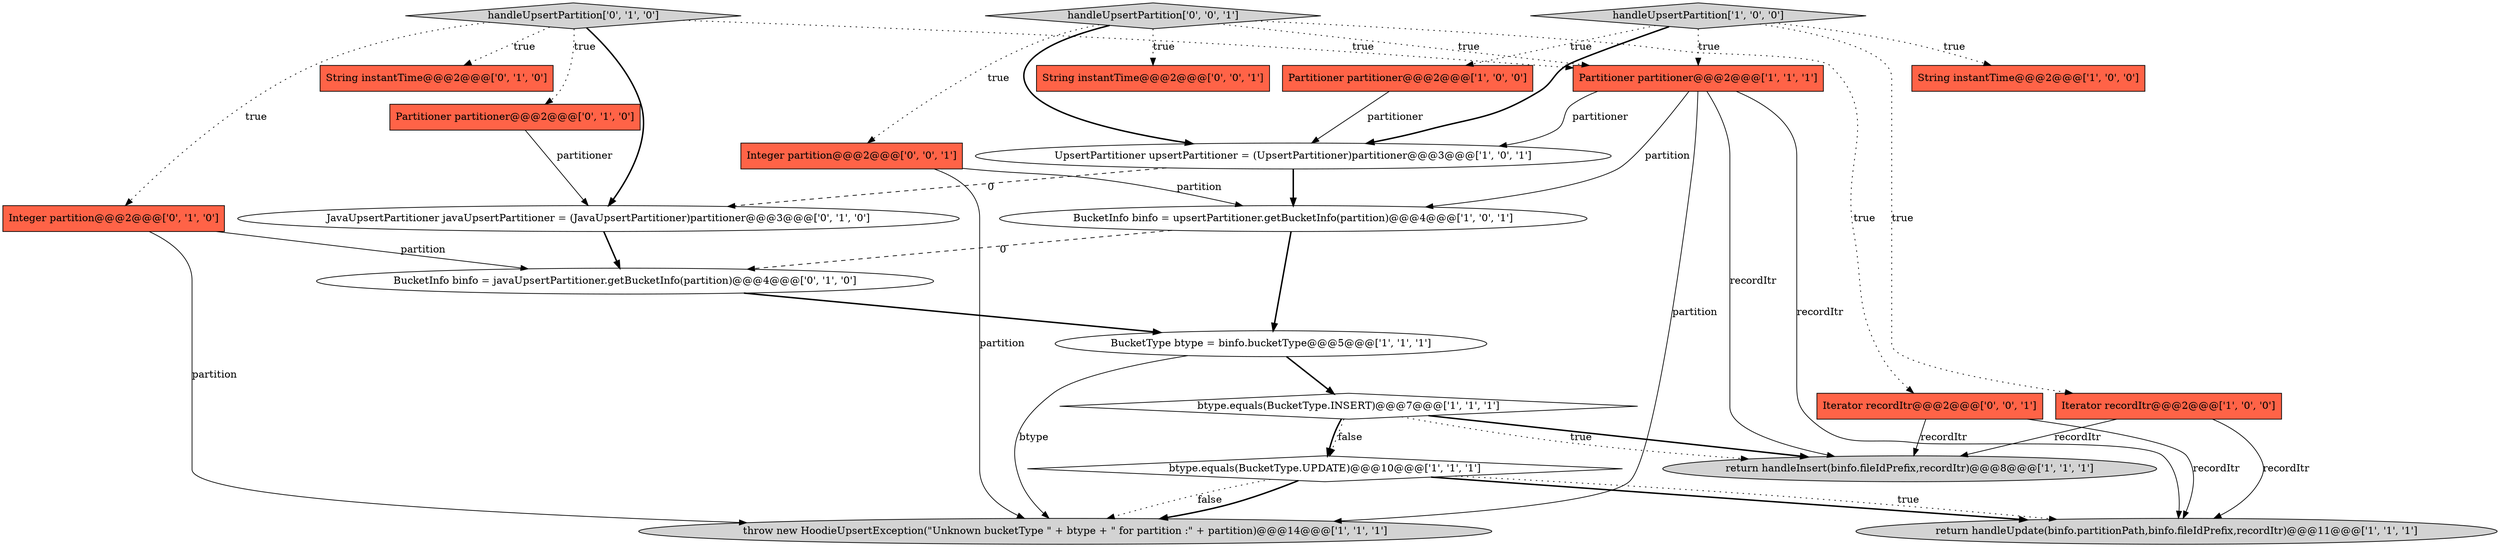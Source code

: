 digraph {
10 [style = filled, label = "BucketInfo binfo = upsertPartitioner.getBucketInfo(partition)@@@4@@@['1', '0', '1']", fillcolor = white, shape = ellipse image = "AAA0AAABBB1BBB"];
21 [style = filled, label = "Integer partition@@@2@@@['0', '0', '1']", fillcolor = tomato, shape = box image = "AAA0AAABBB3BBB"];
6 [style = filled, label = "throw new HoodieUpsertException(\"Unknown bucketType \" + btype + \" for partition :\" + partition)@@@14@@@['1', '1', '1']", fillcolor = lightgray, shape = ellipse image = "AAA0AAABBB1BBB"];
14 [style = filled, label = "String instantTime@@@2@@@['0', '1', '0']", fillcolor = tomato, shape = box image = "AAA0AAABBB2BBB"];
15 [style = filled, label = "handleUpsertPartition['0', '1', '0']", fillcolor = lightgray, shape = diamond image = "AAA0AAABBB2BBB"];
16 [style = filled, label = "Integer partition@@@2@@@['0', '1', '0']", fillcolor = tomato, shape = box image = "AAA0AAABBB2BBB"];
22 [style = filled, label = "handleUpsertPartition['0', '0', '1']", fillcolor = lightgray, shape = diamond image = "AAA0AAABBB3BBB"];
12 [style = filled, label = "UpsertPartitioner upsertPartitioner = (UpsertPartitioner)partitioner@@@3@@@['1', '0', '1']", fillcolor = white, shape = ellipse image = "AAA0AAABBB1BBB"];
13 [style = filled, label = "Partitioner partitioner@@@2@@@['0', '1', '0']", fillcolor = tomato, shape = box image = "AAA0AAABBB2BBB"];
4 [style = filled, label = "BucketType btype = binfo.bucketType@@@5@@@['1', '1', '1']", fillcolor = white, shape = ellipse image = "AAA0AAABBB1BBB"];
17 [style = filled, label = "JavaUpsertPartitioner javaUpsertPartitioner = (JavaUpsertPartitioner)partitioner@@@3@@@['0', '1', '0']", fillcolor = white, shape = ellipse image = "AAA1AAABBB2BBB"];
11 [style = filled, label = "return handleInsert(binfo.fileIdPrefix,recordItr)@@@8@@@['1', '1', '1']", fillcolor = lightgray, shape = ellipse image = "AAA0AAABBB1BBB"];
8 [style = filled, label = "btype.equals(BucketType.UPDATE)@@@10@@@['1', '1', '1']", fillcolor = white, shape = diamond image = "AAA0AAABBB1BBB"];
20 [style = filled, label = "String instantTime@@@2@@@['0', '0', '1']", fillcolor = tomato, shape = box image = "AAA0AAABBB3BBB"];
5 [style = filled, label = "String instantTime@@@2@@@['1', '0', '0']", fillcolor = tomato, shape = box image = "AAA0AAABBB1BBB"];
1 [style = filled, label = "Iterator recordItr@@@2@@@['1', '0', '0']", fillcolor = tomato, shape = box image = "AAA0AAABBB1BBB"];
9 [style = filled, label = "Partitioner partitioner@@@2@@@['1', '1', '1']", fillcolor = tomato, shape = box image = "AAA0AAABBB1BBB"];
0 [style = filled, label = "return handleUpdate(binfo.partitionPath,binfo.fileIdPrefix,recordItr)@@@11@@@['1', '1', '1']", fillcolor = lightgray, shape = ellipse image = "AAA0AAABBB1BBB"];
2 [style = filled, label = "Partitioner partitioner@@@2@@@['1', '0', '0']", fillcolor = tomato, shape = box image = "AAA0AAABBB1BBB"];
7 [style = filled, label = "handleUpsertPartition['1', '0', '0']", fillcolor = lightgray, shape = diamond image = "AAA0AAABBB1BBB"];
19 [style = filled, label = "Iterator recordItr@@@2@@@['0', '0', '1']", fillcolor = tomato, shape = box image = "AAA0AAABBB3BBB"];
3 [style = filled, label = "btype.equals(BucketType.INSERT)@@@7@@@['1', '1', '1']", fillcolor = white, shape = diamond image = "AAA0AAABBB1BBB"];
18 [style = filled, label = "BucketInfo binfo = javaUpsertPartitioner.getBucketInfo(partition)@@@4@@@['0', '1', '0']", fillcolor = white, shape = ellipse image = "AAA1AAABBB2BBB"];
7->2 [style = dotted, label="true"];
4->6 [style = solid, label="btype"];
3->11 [style = bold, label=""];
22->19 [style = dotted, label="true"];
21->6 [style = solid, label="partition"];
15->13 [style = dotted, label="true"];
12->17 [style = dashed, label="0"];
10->18 [style = dashed, label="0"];
21->10 [style = solid, label="partition"];
1->0 [style = solid, label="recordItr"];
8->0 [style = bold, label=""];
17->18 [style = bold, label=""];
9->0 [style = solid, label="recordItr"];
9->6 [style = solid, label="partition"];
15->17 [style = bold, label=""];
22->20 [style = dotted, label="true"];
22->9 [style = dotted, label="true"];
7->1 [style = dotted, label="true"];
16->18 [style = solid, label="partition"];
8->6 [style = bold, label=""];
9->10 [style = solid, label="partition"];
3->8 [style = dotted, label="false"];
7->9 [style = dotted, label="true"];
19->0 [style = solid, label="recordItr"];
7->5 [style = dotted, label="true"];
16->6 [style = solid, label="partition"];
12->10 [style = bold, label=""];
9->12 [style = solid, label="partitioner"];
1->11 [style = solid, label="recordItr"];
7->12 [style = bold, label=""];
10->4 [style = bold, label=""];
3->8 [style = bold, label=""];
3->11 [style = dotted, label="true"];
8->6 [style = dotted, label="false"];
15->16 [style = dotted, label="true"];
15->9 [style = dotted, label="true"];
19->11 [style = solid, label="recordItr"];
22->12 [style = bold, label=""];
15->14 [style = dotted, label="true"];
22->21 [style = dotted, label="true"];
4->3 [style = bold, label=""];
18->4 [style = bold, label=""];
8->0 [style = dotted, label="true"];
2->12 [style = solid, label="partitioner"];
13->17 [style = solid, label="partitioner"];
9->11 [style = solid, label="recordItr"];
}
